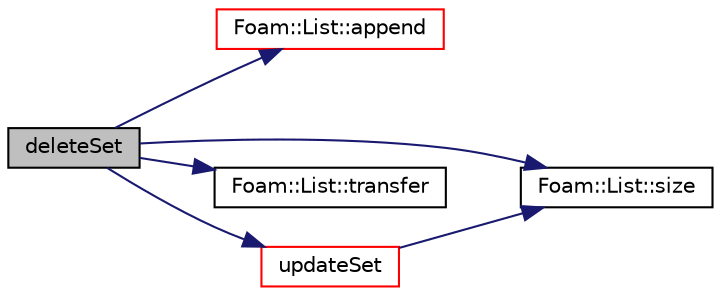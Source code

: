digraph "deleteSet"
{
  bgcolor="transparent";
  edge [fontname="Helvetica",fontsize="10",labelfontname="Helvetica",labelfontsize="10"];
  node [fontname="Helvetica",fontsize="10",shape=record];
  rankdir="LR";
  Node1 [label="deleteSet",height=0.2,width=0.4,color="black", fillcolor="grey75", style="filled", fontcolor="black"];
  Node1 -> Node2 [color="midnightblue",fontsize="10",style="solid",fontname="Helvetica"];
  Node2 [label="Foam::List::append",height=0.2,width=0.4,color="red",URL="$a01364.html#a399dd2bf0d9a32016717dc90126f016b",tooltip="Append an element at the end of the list. "];
  Node1 -> Node3 [color="midnightblue",fontsize="10",style="solid",fontname="Helvetica"];
  Node3 [label="Foam::List::size",height=0.2,width=0.4,color="black",URL="$a01364.html#a8a5f6fa29bd4b500caf186f60245b384",tooltip="Override size to be inconsistent with allocated storage. "];
  Node1 -> Node4 [color="midnightblue",fontsize="10",style="solid",fontname="Helvetica"];
  Node4 [label="Foam::List::transfer",height=0.2,width=0.4,color="black",URL="$a01364.html#a25ad1d2084d16b234b0cf91c07e832c0",tooltip="Transfer the contents of the argument List into this list. "];
  Node1 -> Node5 [color="midnightblue",fontsize="10",style="solid",fontname="Helvetica"];
  Node5 [label="updateSet",height=0.2,width=0.4,color="red",URL="$a01906.html#afc9e2e914d3928dd7281d2ac71452052",tooltip="Sort addressing and make pointSet part consistent with addressing. "];
  Node5 -> Node3 [color="midnightblue",fontsize="10",style="solid",fontname="Helvetica"];
}
